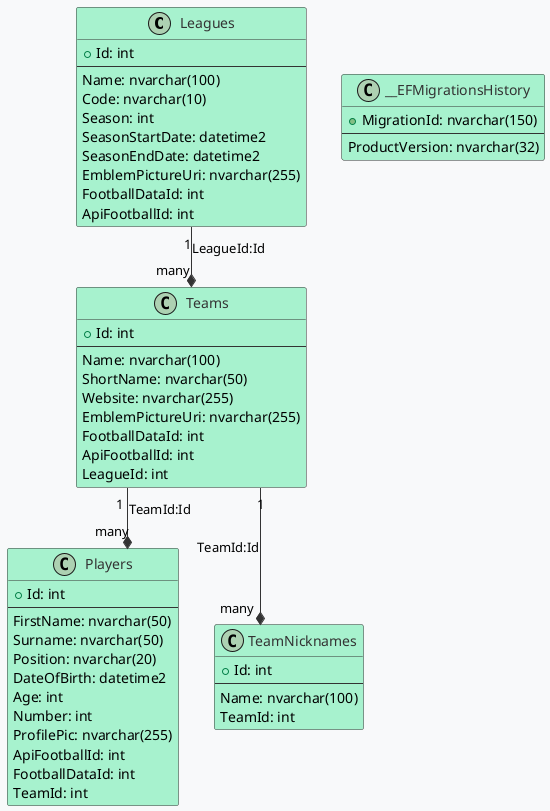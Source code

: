 @startuml
skinparam BackgroundColor #F8F9FA
skinparam ClassBackgroundColor #A7F2CE
skinparam ClassBorderColor #333333
skinparam ClassFontColor #333333
skinparam ArrowColor #333333
skinparam Shadowing false
skinparam linetype ortho

class Leagues {
   + Id: int
   --
   Name: nvarchar(100)
   Code: nvarchar(10)
   Season: int
   SeasonStartDate: datetime2
   SeasonEndDate: datetime2
   EmblemPictureUri: nvarchar(255)
   FootballDataId: int
   ApiFootballId: int
}

class Teams {
   + Id: int
   --
   Name: nvarchar(100)
   ShortName: nvarchar(50)
   Website: nvarchar(255)
   EmblemPictureUri: nvarchar(255)
   FootballDataId: int
   ApiFootballId: int
   LeagueId: int
}

class Players {
   + Id: int
   --
   FirstName: nvarchar(50)
   Surname: nvarchar(50)
   Position: nvarchar(20)
   DateOfBirth: datetime2
   Age: int
   Number: int
   ProfilePic: nvarchar(255)
   ApiFootballId: int
   FootballDataId: int
   TeamId: int
}

class TeamNicknames {
   + Id: int
   --
   Name: nvarchar(100)
   TeamId: int
}

class __EFMigrationsHistory {
   + MigrationId: nvarchar(150)
   --
   ProductVersion: nvarchar(32)
}

Leagues "1" --* "many" Teams : "LeagueId:Id"

Teams "1" --* "many" Players : "TeamId:Id"

Teams "1" --* "many" TeamNicknames : "TeamId:Id"
@enduml